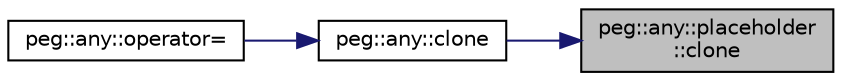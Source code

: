 digraph "peg::any::placeholder::clone"
{
 // LATEX_PDF_SIZE
  edge [fontname="Helvetica",fontsize="10",labelfontname="Helvetica",labelfontsize="10"];
  node [fontname="Helvetica",fontsize="10",shape=record];
  rankdir="RL";
  Node1 [label="peg::any::placeholder\l::clone",height=0.2,width=0.4,color="black", fillcolor="grey75", style="filled", fontcolor="black",tooltip=" "];
  Node1 -> Node2 [dir="back",color="midnightblue",fontsize="10",style="solid",fontname="Helvetica"];
  Node2 [label="peg::any::clone",height=0.2,width=0.4,color="black", fillcolor="white", style="filled",URL="$classpeg_1_1any.html#a95432eef87cf5f64baefc0ff2dbc0054",tooltip=" "];
  Node2 -> Node3 [dir="back",color="midnightblue",fontsize="10",style="solid",fontname="Helvetica"];
  Node3 [label="peg::any::operator=",height=0.2,width=0.4,color="black", fillcolor="white", style="filled",URL="$classpeg_1_1any.html#abfed6c1f1ebd24fafa8b0c5a88ef618b",tooltip=" "];
}
